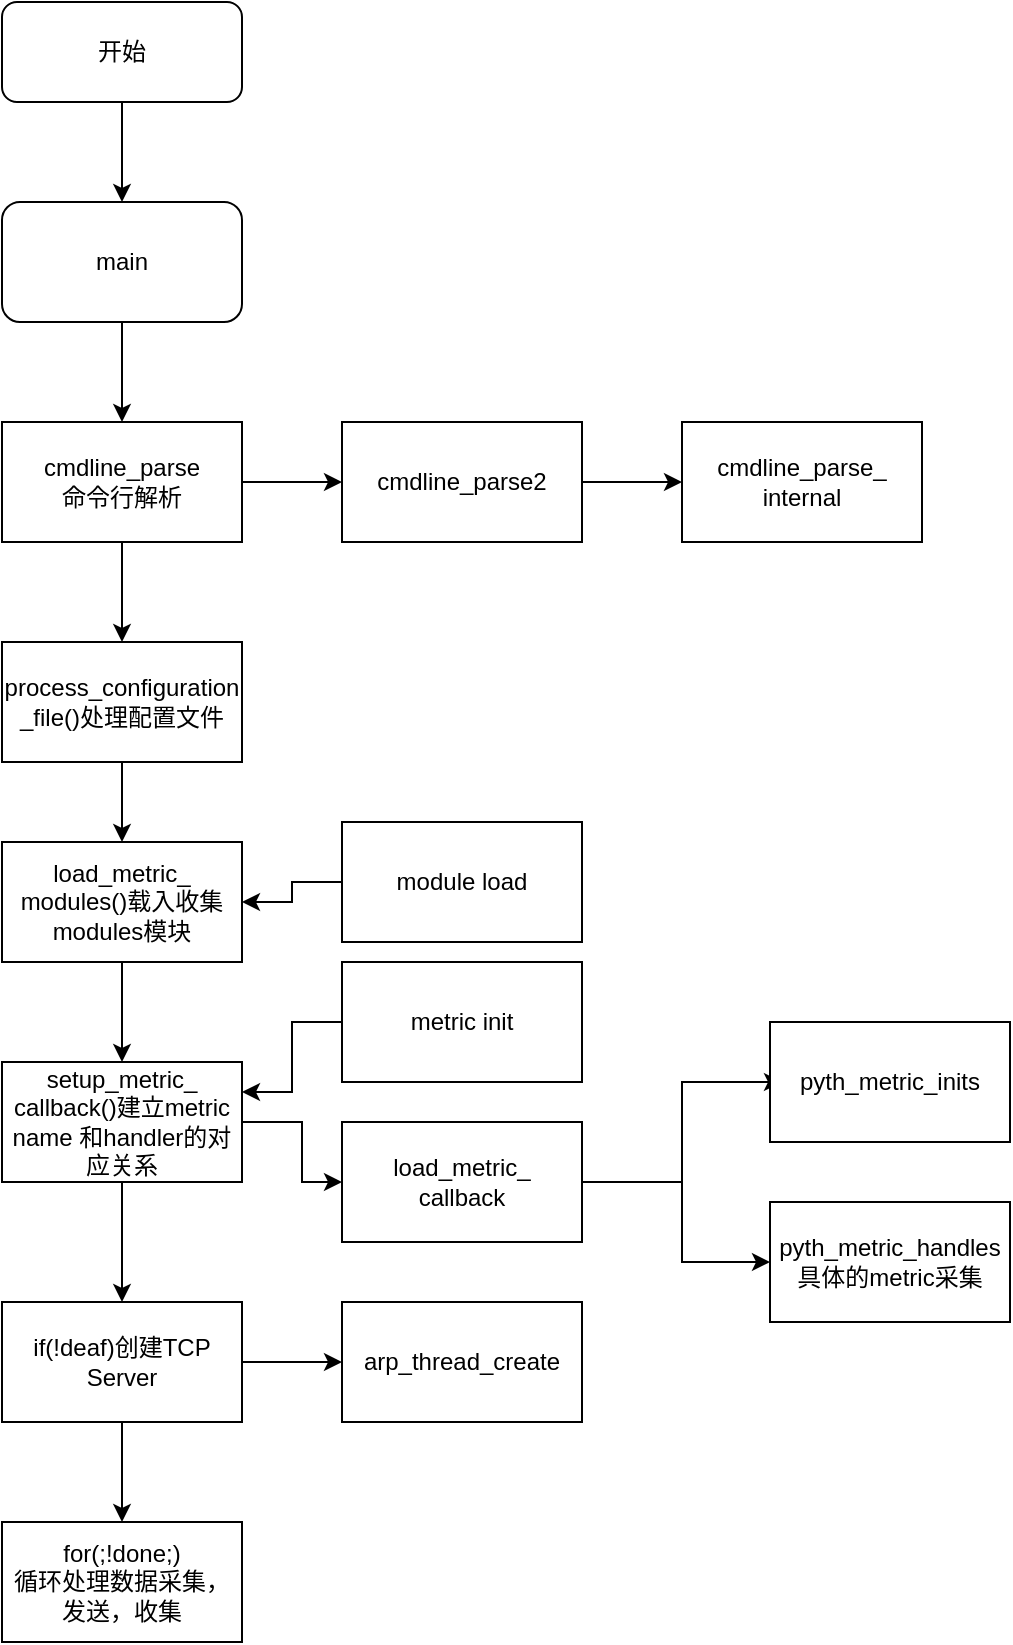 <mxfile version="14.8.6" type="github">
  <diagram id="p3sWfvAPo58zCHjENzEv" name="Page-1">
    <mxGraphModel dx="1483" dy="747" grid="1" gridSize="10" guides="1" tooltips="1" connect="1" arrows="1" fold="1" page="1" pageScale="1" pageWidth="827" pageHeight="1169" math="0" shadow="0">
      <root>
        <mxCell id="0" />
        <mxCell id="1" parent="0" />
        <mxCell id="7L8u_E9SKBk-EXVFVBxD-6" value="" style="edgeStyle=orthogonalEdgeStyle;rounded=0;orthogonalLoop=1;jettySize=auto;html=1;" edge="1" parent="1" source="7L8u_E9SKBk-EXVFVBxD-2" target="7L8u_E9SKBk-EXVFVBxD-4">
          <mxGeometry relative="1" as="geometry" />
        </mxCell>
        <mxCell id="7L8u_E9SKBk-EXVFVBxD-2" value="main" style="rounded=1;whiteSpace=wrap;html=1;" vertex="1" parent="1">
          <mxGeometry x="30" y="130" width="120" height="60" as="geometry" />
        </mxCell>
        <mxCell id="7L8u_E9SKBk-EXVFVBxD-5" value="" style="edgeStyle=orthogonalEdgeStyle;rounded=0;orthogonalLoop=1;jettySize=auto;html=1;" edge="1" parent="1" source="7L8u_E9SKBk-EXVFVBxD-3" target="7L8u_E9SKBk-EXVFVBxD-2">
          <mxGeometry relative="1" as="geometry" />
        </mxCell>
        <mxCell id="7L8u_E9SKBk-EXVFVBxD-3" value="开始" style="rounded=1;whiteSpace=wrap;html=1;" vertex="1" parent="1">
          <mxGeometry x="30" y="30" width="120" height="50" as="geometry" />
        </mxCell>
        <mxCell id="7L8u_E9SKBk-EXVFVBxD-10" value="" style="edgeStyle=orthogonalEdgeStyle;rounded=0;orthogonalLoop=1;jettySize=auto;html=1;" edge="1" parent="1" source="7L8u_E9SKBk-EXVFVBxD-4" target="7L8u_E9SKBk-EXVFVBxD-8">
          <mxGeometry relative="1" as="geometry" />
        </mxCell>
        <mxCell id="7L8u_E9SKBk-EXVFVBxD-22" value="" style="edgeStyle=orthogonalEdgeStyle;rounded=0;orthogonalLoop=1;jettySize=auto;html=1;" edge="1" parent="1" source="7L8u_E9SKBk-EXVFVBxD-4" target="7L8u_E9SKBk-EXVFVBxD-7">
          <mxGeometry relative="1" as="geometry" />
        </mxCell>
        <mxCell id="7L8u_E9SKBk-EXVFVBxD-4" value="cmdline_parse&lt;br&gt;命令行解析" style="rounded=0;whiteSpace=wrap;html=1;" vertex="1" parent="1">
          <mxGeometry x="30" y="240" width="120" height="60" as="geometry" />
        </mxCell>
        <mxCell id="7L8u_E9SKBk-EXVFVBxD-24" value="" style="edgeStyle=orthogonalEdgeStyle;rounded=0;orthogonalLoop=1;jettySize=auto;html=1;" edge="1" parent="1" source="7L8u_E9SKBk-EXVFVBxD-7" target="7L8u_E9SKBk-EXVFVBxD-23">
          <mxGeometry relative="1" as="geometry" />
        </mxCell>
        <mxCell id="7L8u_E9SKBk-EXVFVBxD-7" value="cmdline_parse2" style="rounded=0;whiteSpace=wrap;html=1;" vertex="1" parent="1">
          <mxGeometry x="200" y="240" width="120" height="60" as="geometry" />
        </mxCell>
        <mxCell id="7L8u_E9SKBk-EXVFVBxD-11" value="" style="edgeStyle=orthogonalEdgeStyle;rounded=0;orthogonalLoop=1;jettySize=auto;html=1;" edge="1" parent="1" source="7L8u_E9SKBk-EXVFVBxD-8" target="7L8u_E9SKBk-EXVFVBxD-9">
          <mxGeometry relative="1" as="geometry" />
        </mxCell>
        <mxCell id="7L8u_E9SKBk-EXVFVBxD-8" value="process_configuration&lt;br&gt;_file()处理配置文件&lt;br&gt;" style="rounded=0;whiteSpace=wrap;html=1;" vertex="1" parent="1">
          <mxGeometry x="30" y="350" width="120" height="60" as="geometry" />
        </mxCell>
        <mxCell id="7L8u_E9SKBk-EXVFVBxD-15" value="" style="edgeStyle=orthogonalEdgeStyle;rounded=0;orthogonalLoop=1;jettySize=auto;html=1;" edge="1" parent="1" source="7L8u_E9SKBk-EXVFVBxD-9" target="7L8u_E9SKBk-EXVFVBxD-12">
          <mxGeometry relative="1" as="geometry" />
        </mxCell>
        <mxCell id="7L8u_E9SKBk-EXVFVBxD-9" value="load_metric_&lt;br&gt;modules()载入收集modules模块" style="rounded=0;whiteSpace=wrap;html=1;" vertex="1" parent="1">
          <mxGeometry x="30" y="450" width="120" height="60" as="geometry" />
        </mxCell>
        <mxCell id="7L8u_E9SKBk-EXVFVBxD-14" style="edgeStyle=orthogonalEdgeStyle;rounded=0;orthogonalLoop=1;jettySize=auto;html=1;entryX=0;entryY=0.5;entryDx=0;entryDy=0;fontStyle=1" edge="1" parent="1" source="7L8u_E9SKBk-EXVFVBxD-12" target="7L8u_E9SKBk-EXVFVBxD-13">
          <mxGeometry relative="1" as="geometry">
            <Array as="points">
              <mxPoint x="180" y="590" />
              <mxPoint x="180" y="620" />
            </Array>
          </mxGeometry>
        </mxCell>
        <mxCell id="7L8u_E9SKBk-EXVFVBxD-19" style="edgeStyle=orthogonalEdgeStyle;rounded=0;orthogonalLoop=1;jettySize=auto;html=1;entryX=0.5;entryY=0;entryDx=0;entryDy=0;" edge="1" parent="1" source="7L8u_E9SKBk-EXVFVBxD-12" target="7L8u_E9SKBk-EXVFVBxD-16">
          <mxGeometry relative="1" as="geometry" />
        </mxCell>
        <mxCell id="7L8u_E9SKBk-EXVFVBxD-12" value="setup_metric_&lt;br&gt;callback()建立metric name 和handler的对应关系" style="rounded=0;whiteSpace=wrap;html=1;" vertex="1" parent="1">
          <mxGeometry x="30" y="560" width="120" height="60" as="geometry" />
        </mxCell>
        <mxCell id="7L8u_E9SKBk-EXVFVBxD-31" style="edgeStyle=orthogonalEdgeStyle;rounded=0;orthogonalLoop=1;jettySize=auto;html=1;entryX=0.05;entryY=0.5;entryDx=0;entryDy=0;entryPerimeter=0;" edge="1" parent="1" source="7L8u_E9SKBk-EXVFVBxD-13" target="7L8u_E9SKBk-EXVFVBxD-29">
          <mxGeometry relative="1" as="geometry">
            <mxPoint x="410" y="560" as="targetPoint" />
            <Array as="points">
              <mxPoint x="370" y="620" />
              <mxPoint x="370" y="570" />
            </Array>
          </mxGeometry>
        </mxCell>
        <mxCell id="7L8u_E9SKBk-EXVFVBxD-32" style="edgeStyle=orthogonalEdgeStyle;rounded=0;orthogonalLoop=1;jettySize=auto;html=1;entryX=0;entryY=0.5;entryDx=0;entryDy=0;" edge="1" parent="1" source="7L8u_E9SKBk-EXVFVBxD-13" target="7L8u_E9SKBk-EXVFVBxD-30">
          <mxGeometry relative="1" as="geometry">
            <mxPoint x="410" y="660" as="targetPoint" />
            <Array as="points">
              <mxPoint x="370" y="620" />
              <mxPoint x="370" y="660" />
            </Array>
          </mxGeometry>
        </mxCell>
        <mxCell id="7L8u_E9SKBk-EXVFVBxD-13" value="load_metric_&lt;br&gt;callback" style="rounded=0;whiteSpace=wrap;html=1;" vertex="1" parent="1">
          <mxGeometry x="200" y="590" width="120" height="60" as="geometry" />
        </mxCell>
        <mxCell id="7L8u_E9SKBk-EXVFVBxD-18" style="edgeStyle=orthogonalEdgeStyle;rounded=0;orthogonalLoop=1;jettySize=auto;html=1;entryX=0;entryY=0.5;entryDx=0;entryDy=0;" edge="1" parent="1" source="7L8u_E9SKBk-EXVFVBxD-16" target="7L8u_E9SKBk-EXVFVBxD-17">
          <mxGeometry relative="1" as="geometry" />
        </mxCell>
        <mxCell id="7L8u_E9SKBk-EXVFVBxD-21" value="" style="edgeStyle=orthogonalEdgeStyle;rounded=0;orthogonalLoop=1;jettySize=auto;html=1;" edge="1" parent="1" source="7L8u_E9SKBk-EXVFVBxD-16" target="7L8u_E9SKBk-EXVFVBxD-20">
          <mxGeometry relative="1" as="geometry" />
        </mxCell>
        <mxCell id="7L8u_E9SKBk-EXVFVBxD-16" value="if(!deaf)创建TCP Server" style="rounded=0;whiteSpace=wrap;html=1;" vertex="1" parent="1">
          <mxGeometry x="30" y="680" width="120" height="60" as="geometry" />
        </mxCell>
        <mxCell id="7L8u_E9SKBk-EXVFVBxD-17" value="arp_thread_create" style="rounded=0;whiteSpace=wrap;html=1;" vertex="1" parent="1">
          <mxGeometry x="200" y="680" width="120" height="60" as="geometry" />
        </mxCell>
        <mxCell id="7L8u_E9SKBk-EXVFVBxD-20" value="for(;!done;)&lt;br&gt;循环处理数据采集，&lt;br&gt;发送，收集" style="rounded=0;whiteSpace=wrap;html=1;" vertex="1" parent="1">
          <mxGeometry x="30" y="790" width="120" height="60" as="geometry" />
        </mxCell>
        <mxCell id="7L8u_E9SKBk-EXVFVBxD-23" value="cmdline_parse_&lt;br&gt;internal" style="rounded=0;whiteSpace=wrap;html=1;" vertex="1" parent="1">
          <mxGeometry x="370" y="240" width="120" height="60" as="geometry" />
        </mxCell>
        <mxCell id="7L8u_E9SKBk-EXVFVBxD-27" style="edgeStyle=orthogonalEdgeStyle;rounded=0;orthogonalLoop=1;jettySize=auto;html=1;entryX=1;entryY=0.5;entryDx=0;entryDy=0;" edge="1" parent="1" source="7L8u_E9SKBk-EXVFVBxD-25" target="7L8u_E9SKBk-EXVFVBxD-9">
          <mxGeometry relative="1" as="geometry" />
        </mxCell>
        <mxCell id="7L8u_E9SKBk-EXVFVBxD-25" value="module load&lt;br&gt;" style="rounded=0;whiteSpace=wrap;html=1;" vertex="1" parent="1">
          <mxGeometry x="200" y="440" width="120" height="60" as="geometry" />
        </mxCell>
        <mxCell id="7L8u_E9SKBk-EXVFVBxD-28" style="edgeStyle=orthogonalEdgeStyle;rounded=0;orthogonalLoop=1;jettySize=auto;html=1;entryX=1;entryY=0.25;entryDx=0;entryDy=0;" edge="1" parent="1" source="7L8u_E9SKBk-EXVFVBxD-26" target="7L8u_E9SKBk-EXVFVBxD-12">
          <mxGeometry relative="1" as="geometry" />
        </mxCell>
        <mxCell id="7L8u_E9SKBk-EXVFVBxD-26" value="metric init" style="rounded=0;whiteSpace=wrap;html=1;" vertex="1" parent="1">
          <mxGeometry x="200" y="510" width="120" height="60" as="geometry" />
        </mxCell>
        <mxCell id="7L8u_E9SKBk-EXVFVBxD-29" value="pyth_metric_inits" style="rounded=0;whiteSpace=wrap;html=1;" vertex="1" parent="1">
          <mxGeometry x="414" y="540" width="120" height="60" as="geometry" />
        </mxCell>
        <mxCell id="7L8u_E9SKBk-EXVFVBxD-30" value="pyth_metric_handles&lt;br&gt;具体的metric采集" style="rounded=0;whiteSpace=wrap;html=1;" vertex="1" parent="1">
          <mxGeometry x="414" y="630" width="120" height="60" as="geometry" />
        </mxCell>
      </root>
    </mxGraphModel>
  </diagram>
</mxfile>

